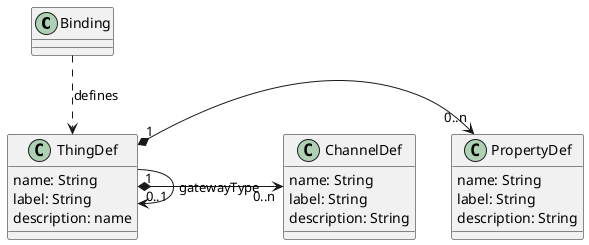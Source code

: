 @startuml "Thing model"

class Binding

class ThingDef {
    name: String
    label: String
    description: name
}

class PropertyDef {
    name: String
    label: String
    description: String
}

class ChannelDef {
    name: String
    label: String
    description: String
}

Binding ..> ThingDef : defines
ThingDef "1" *-> "0..n" PropertyDef
ThingDef "1" *-> "0..n" ChannelDef 
ThingDef --> "0..1" ThingDef : gatewayType

@enduml